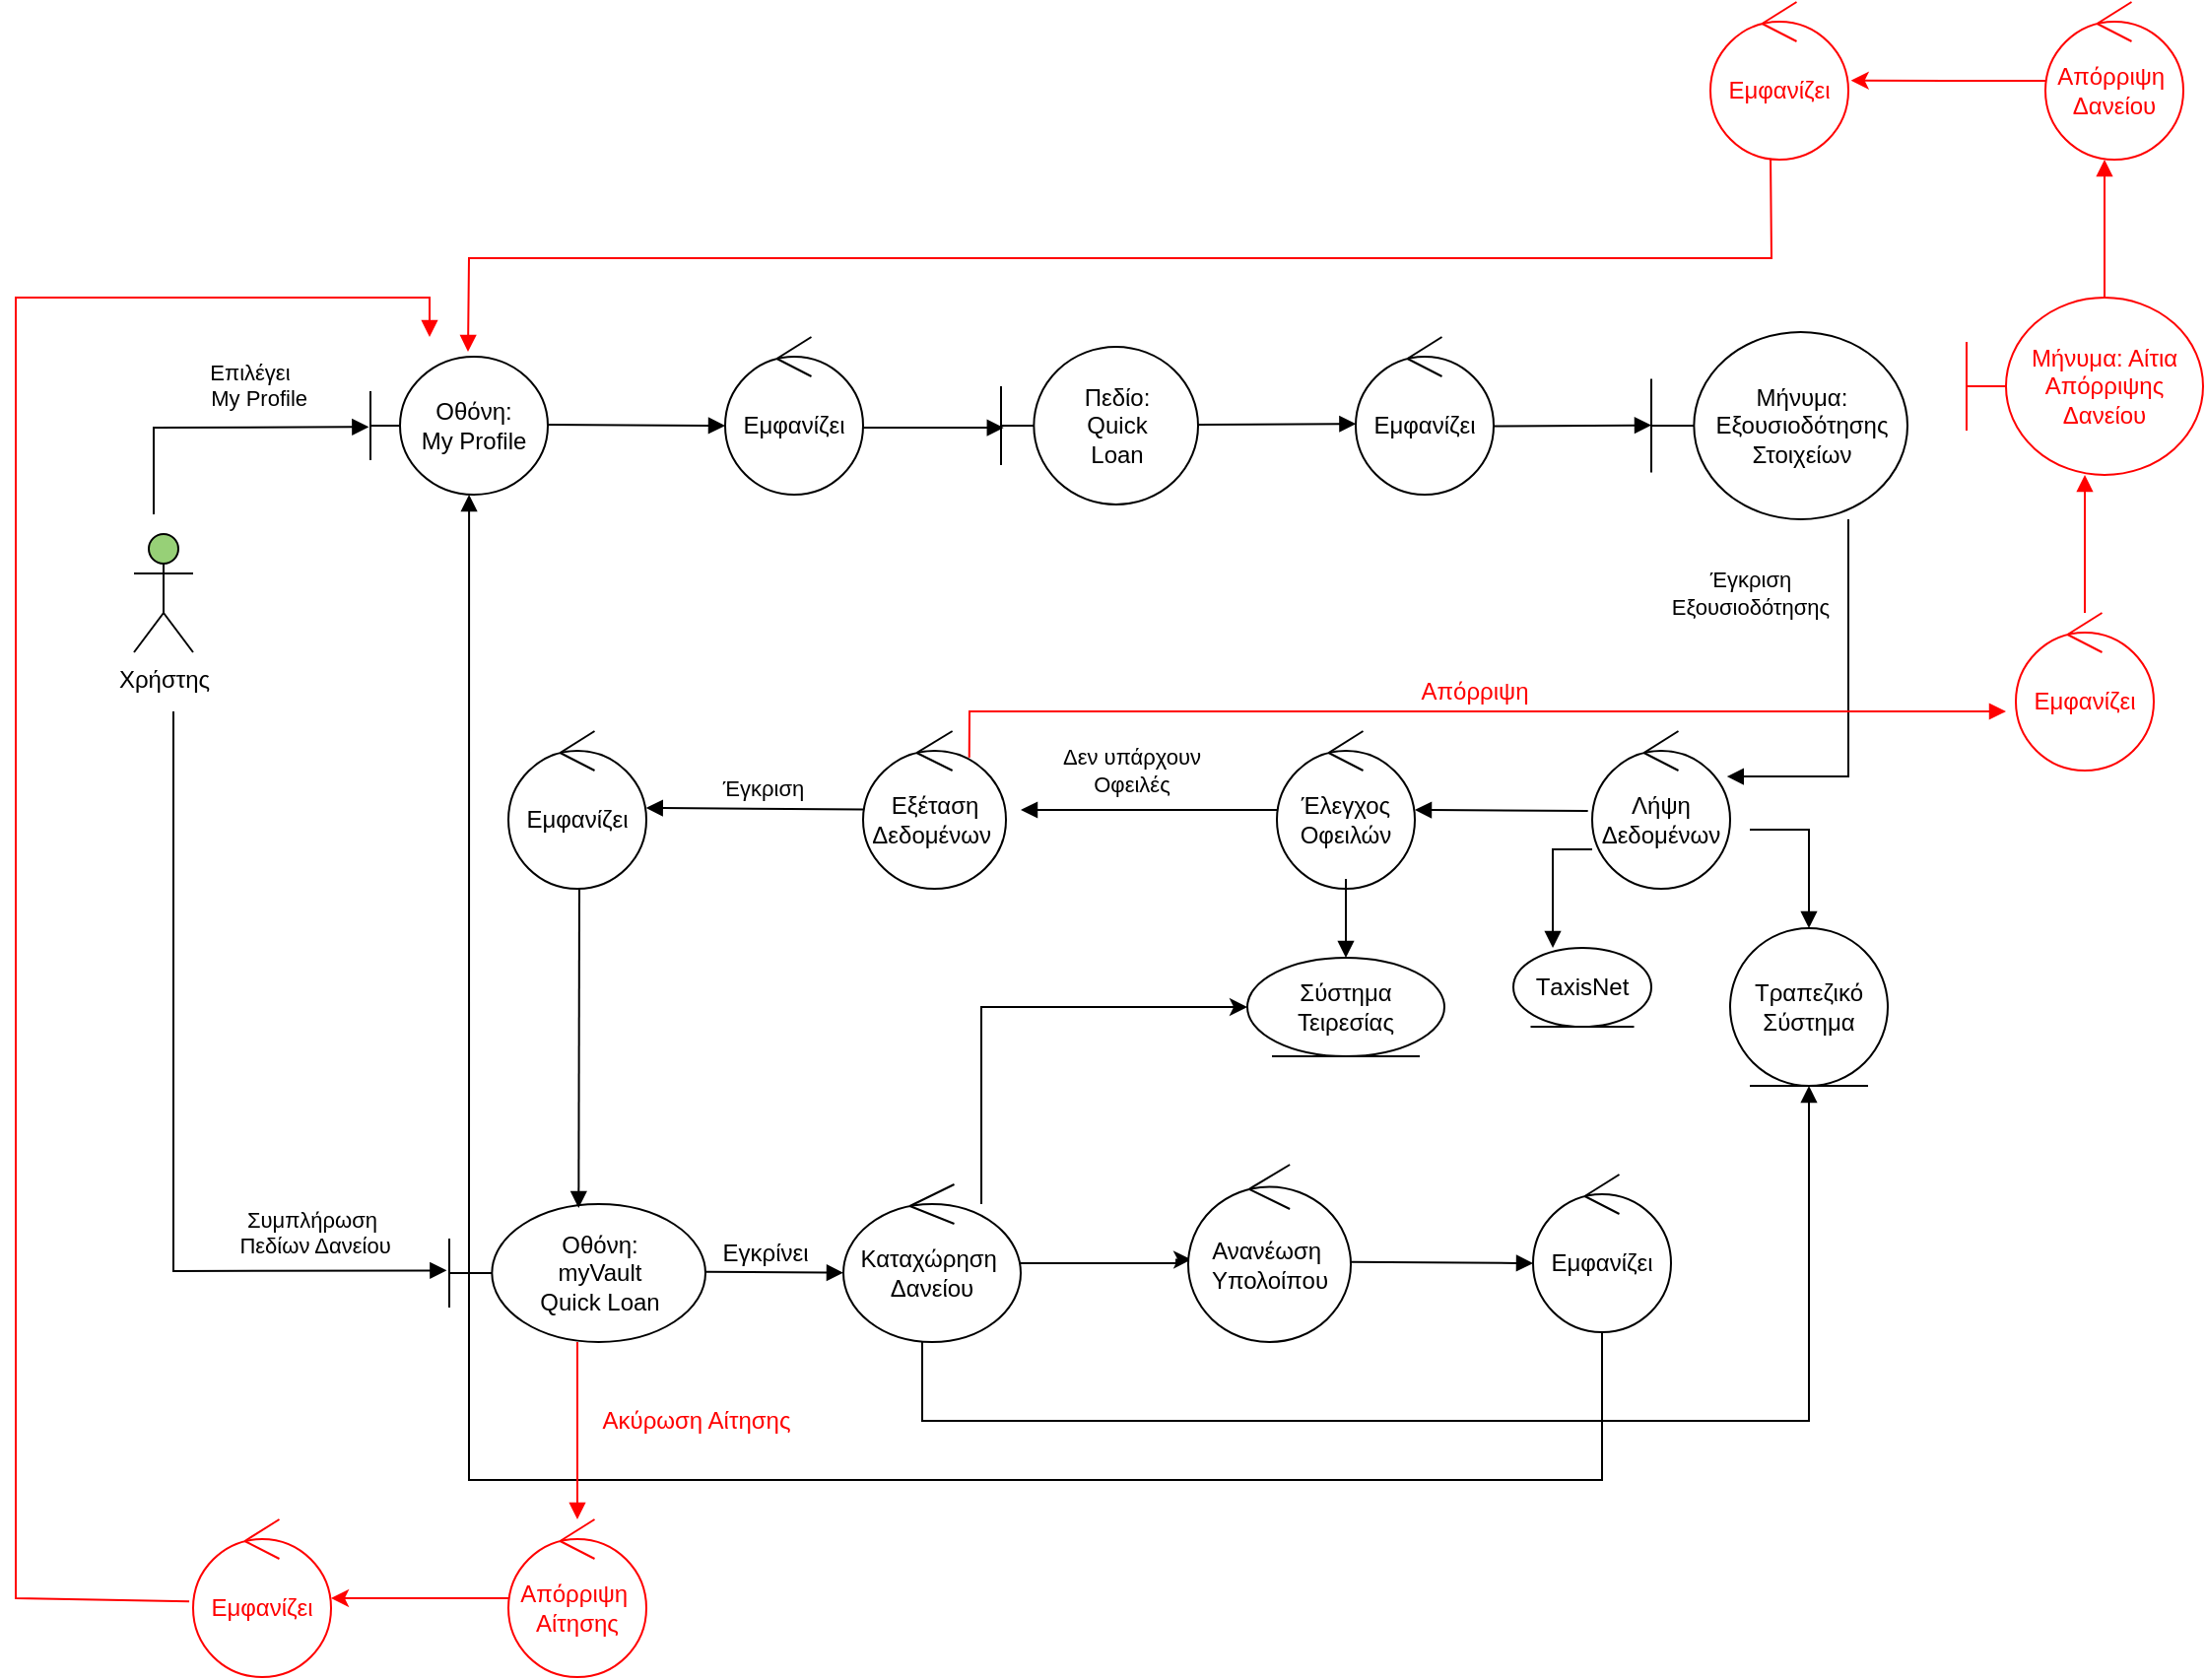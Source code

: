 <mxfile version="19.0.0" type="github"><diagram id="YCwGH_SB2xus5xIAqySZ" name="Page-1"><mxGraphModel dx="2106" dy="781" grid="1" gridSize="10" guides="1" tooltips="1" connect="1" arrows="1" fold="1" page="0" pageScale="1" pageWidth="827" pageHeight="1169" math="0" shadow="0"><root><mxCell id="0"/><mxCell id="1" parent="0"/><mxCell id="uZDVhE3vF0hfkzC2JgJo-2" value="Οθόνη:&lt;br&gt;My Profile" style="shape=umlBoundary;whiteSpace=wrap;html=1;" parent="1" vertex="1"><mxGeometry x="220" y="210" width="90" height="70" as="geometry"/></mxCell><mxCell id="uZDVhE3vF0hfkzC2JgJo-3" value="Επιλέγει&amp;nbsp;&lt;br&gt;&amp;nbsp; My Profile" style="html=1;verticalAlign=bottom;endArrow=block;rounded=0;entryX=-0.009;entryY=0.509;entryDx=0;entryDy=0;entryPerimeter=0;" parent="1" target="uZDVhE3vF0hfkzC2JgJo-2" edge="1"><mxGeometry x="0.228" y="6" width="80" relative="1" as="geometry"><mxPoint x="110" y="290" as="sourcePoint"/><mxPoint x="190" y="244.5" as="targetPoint"/><Array as="points"><mxPoint x="110" y="246"/></Array><mxPoint as="offset"/></mxGeometry></mxCell><mxCell id="uZDVhE3vF0hfkzC2JgJo-4" value="Χρήστης" style="shape=umlActor;verticalLabelPosition=bottom;verticalAlign=top;html=1;outlineConnect=0;fillColor=#97D077;" parent="1" vertex="1"><mxGeometry x="100" y="300" width="30" height="60" as="geometry"/></mxCell><mxCell id="uZDVhE3vF0hfkzC2JgJo-5" value="Εμφανίζει" style="ellipse;shape=umlControl;whiteSpace=wrap;html=1;" parent="1" vertex="1"><mxGeometry x="400" y="200" width="70" height="80" as="geometry"/></mxCell><mxCell id="uZDVhE3vF0hfkzC2JgJo-6" value="Πεδίο:&lt;br&gt;Quick&lt;br&gt;Loan" style="shape=umlBoundary;whiteSpace=wrap;html=1;" parent="1" vertex="1"><mxGeometry x="540" y="205" width="100" height="80" as="geometry"/></mxCell><mxCell id="uZDVhE3vF0hfkzC2JgJo-7" value="" style="html=1;verticalAlign=bottom;endArrow=block;rounded=0;entryX=0.014;entryY=0.513;entryDx=0;entryDy=0;entryPerimeter=0;" parent="1" target="uZDVhE3vF0hfkzC2JgJo-6" edge="1"><mxGeometry width="80" relative="1" as="geometry"><mxPoint x="470" y="246" as="sourcePoint"/><mxPoint x="700" y="220" as="targetPoint"/><Array as="points"/></mxGeometry></mxCell><mxCell id="uZDVhE3vF0hfkzC2JgJo-8" value="" style="html=1;verticalAlign=bottom;endArrow=block;rounded=0;" parent="1" edge="1"><mxGeometry width="80" relative="1" as="geometry"><mxPoint x="310" y="244.52" as="sourcePoint"/><mxPoint x="400" y="245" as="targetPoint"/><Array as="points"/></mxGeometry></mxCell><mxCell id="uZDVhE3vF0hfkzC2JgJo-11" value="Εμφανίζει" style="ellipse;shape=umlControl;whiteSpace=wrap;html=1;" parent="1" vertex="1"><mxGeometry x="720" y="200" width="70" height="80" as="geometry"/></mxCell><mxCell id="uZDVhE3vF0hfkzC2JgJo-12" value="Μήνυμα:&lt;br&gt;Εξουσιοδότησης&lt;br&gt;Στοιχείων" style="shape=umlBoundary;whiteSpace=wrap;html=1;" parent="1" vertex="1"><mxGeometry x="870" y="197.5" width="130" height="95" as="geometry"/></mxCell><mxCell id="uZDVhE3vF0hfkzC2JgJo-13" value="" style="html=1;verticalAlign=bottom;endArrow=block;rounded=0;entryX=0.003;entryY=0.551;entryDx=0;entryDy=0;entryPerimeter=0;" parent="1" target="uZDVhE3vF0hfkzC2JgJo-11" edge="1"><mxGeometry width="80" relative="1" as="geometry"><mxPoint x="640" y="244.52" as="sourcePoint"/><mxPoint x="711.4" y="244.56" as="targetPoint"/><Array as="points"/></mxGeometry></mxCell><mxCell id="uZDVhE3vF0hfkzC2JgJo-14" value="" style="html=1;verticalAlign=bottom;endArrow=block;rounded=0;entryX=0.003;entryY=0.551;entryDx=0;entryDy=0;entryPerimeter=0;" parent="1" edge="1"><mxGeometry width="80" relative="1" as="geometry"><mxPoint x="789.79" y="245.22" as="sourcePoint"/><mxPoint x="870" y="244.78" as="targetPoint"/><Array as="points"/></mxGeometry></mxCell><mxCell id="uZDVhE3vF0hfkzC2JgJo-20" value="" style="html=1;verticalAlign=bottom;endArrow=block;rounded=0;entryX=0.977;entryY=0.288;entryDx=0;entryDy=0;entryPerimeter=0;" parent="1" target="uZDVhE3vF0hfkzC2JgJo-21" edge="1"><mxGeometry width="80" relative="1" as="geometry"><mxPoint x="970" y="292.5" as="sourcePoint"/><mxPoint x="970" y="400" as="targetPoint"/><Array as="points"><mxPoint x="970" y="423"/></Array></mxGeometry></mxCell><mxCell id="uZDVhE3vF0hfkzC2JgJo-21" value="Λήψη Δεδομένων" style="ellipse;shape=umlControl;whiteSpace=wrap;html=1;" parent="1" vertex="1"><mxGeometry x="840" y="400" width="70" height="80" as="geometry"/></mxCell><mxCell id="uZDVhE3vF0hfkzC2JgJo-22" value="ΤaxisNet" style="ellipse;shape=umlEntity;whiteSpace=wrap;html=1;" parent="1" vertex="1"><mxGeometry x="800" y="510" width="70" height="40" as="geometry"/></mxCell><mxCell id="uZDVhE3vF0hfkzC2JgJo-23" value="Τραπεζικό Σύστημα" style="ellipse;shape=umlEntity;whiteSpace=wrap;html=1;" parent="1" vertex="1"><mxGeometry x="910" y="500" width="80" height="80" as="geometry"/></mxCell><mxCell id="uZDVhE3vF0hfkzC2JgJo-24" value="" style="html=1;verticalAlign=bottom;endArrow=block;rounded=0;entryX=0.286;entryY=0;entryDx=0;entryDy=0;entryPerimeter=0;" parent="1" target="uZDVhE3vF0hfkzC2JgJo-22" edge="1"><mxGeometry width="80" relative="1" as="geometry"><mxPoint x="840" y="460" as="sourcePoint"/><mxPoint x="790" y="530" as="targetPoint"/><Array as="points"><mxPoint x="820" y="460"/></Array></mxGeometry></mxCell><mxCell id="uZDVhE3vF0hfkzC2JgJo-25" value="" style="html=1;verticalAlign=bottom;endArrow=block;rounded=0;entryX=0.5;entryY=0;entryDx=0;entryDy=0;" parent="1" target="uZDVhE3vF0hfkzC2JgJo-23" edge="1"><mxGeometry width="80" relative="1" as="geometry"><mxPoint x="920" y="450" as="sourcePoint"/><mxPoint x="960" y="530" as="targetPoint"/><Array as="points"><mxPoint x="950" y="450"/></Array></mxGeometry></mxCell><mxCell id="uZDVhE3vF0hfkzC2JgJo-26" value="" style="html=1;verticalAlign=bottom;endArrow=block;rounded=0;exitX=-0.031;exitY=0.506;exitDx=0;exitDy=0;exitPerimeter=0;" parent="1" source="uZDVhE3vF0hfkzC2JgJo-21" target="uZDVhE3vF0hfkzC2JgJo-33" edge="1"><mxGeometry width="80" relative="1" as="geometry"><mxPoint x="920" y="440" as="sourcePoint"/><mxPoint x="780" y="440" as="targetPoint"/></mxGeometry></mxCell><mxCell id="uZDVhE3vF0hfkzC2JgJo-33" value="Έλεγχος Οφειλών" style="ellipse;shape=umlControl;whiteSpace=wrap;html=1;" parent="1" vertex="1"><mxGeometry x="680" y="400" width="70" height="80" as="geometry"/></mxCell><mxCell id="uZDVhE3vF0hfkzC2JgJo-34" value="Σύστημα&lt;br&gt;Τειρεσίας" style="ellipse;shape=umlEntity;whiteSpace=wrap;html=1;" parent="1" vertex="1"><mxGeometry x="665" y="515" width="100" height="50" as="geometry"/></mxCell><mxCell id="uZDVhE3vF0hfkzC2JgJo-35" value="" style="html=1;verticalAlign=bottom;endArrow=block;rounded=0;entryX=0.5;entryY=0;entryDx=0;entryDy=0;" parent="1" target="uZDVhE3vF0hfkzC2JgJo-34" edge="1"><mxGeometry width="80" relative="1" as="geometry"><mxPoint x="715" y="475" as="sourcePoint"/><mxPoint x="795" y="475" as="targetPoint"/></mxGeometry></mxCell><mxCell id="uZDVhE3vF0hfkzC2JgJo-37" value="" style="html=1;verticalAlign=bottom;endArrow=block;rounded=0;exitX=0;exitY=0.5;exitDx=0;exitDy=0;exitPerimeter=0;" parent="1" source="uZDVhE3vF0hfkzC2JgJo-33" edge="1"><mxGeometry width="80" relative="1" as="geometry"><mxPoint x="554.93" y="440.24" as="sourcePoint"/><mxPoint x="550" y="440" as="targetPoint"/></mxGeometry></mxCell><mxCell id="uZDVhE3vF0hfkzC2JgJo-38" value="Δεν υπάρχουν &lt;br&gt;Οφειλές" style="edgeLabel;html=1;align=center;verticalAlign=middle;resizable=0;points=[];" parent="uZDVhE3vF0hfkzC2JgJo-37" vertex="1" connectable="0"><mxGeometry x="0.439" y="1" relative="1" as="geometry"><mxPoint x="19" y="-21" as="offset"/></mxGeometry></mxCell><mxCell id="uZDVhE3vF0hfkzC2JgJo-39" value="Εξέταση Δεδομένων&amp;nbsp;" style="ellipse;shape=umlControl;whiteSpace=wrap;html=1;" parent="1" vertex="1"><mxGeometry x="470" y="400" width="72.5" height="80" as="geometry"/></mxCell><mxCell id="uZDVhE3vF0hfkzC2JgJo-40" value="" style="html=1;verticalAlign=bottom;endArrow=block;rounded=0;entryX=0.998;entryY=0.487;entryDx=0;entryDy=0;entryPerimeter=0;" parent="1" target="uZDVhE3vF0hfkzC2JgJo-43" edge="1" source="uZDVhE3vF0hfkzC2JgJo-39"><mxGeometry width="80" relative="1" as="geometry"><mxPoint x="320.0" y="439.76" as="sourcePoint"/><mxPoint x="205.07" y="439.52" as="targetPoint"/></mxGeometry></mxCell><mxCell id="uZDVhE3vF0hfkzC2JgJo-41" value="Έγκριση" style="edgeLabel;html=1;align=center;verticalAlign=middle;resizable=0;points=[];" parent="uZDVhE3vF0hfkzC2JgJo-40" vertex="1" connectable="0"><mxGeometry x="0.439" y="1" relative="1" as="geometry"><mxPoint x="28" y="-11" as="offset"/></mxGeometry></mxCell><mxCell id="uZDVhE3vF0hfkzC2JgJo-43" value="Εμφανίζει" style="ellipse;shape=umlControl;whiteSpace=wrap;html=1;" parent="1" vertex="1"><mxGeometry x="290" y="400" width="70" height="80" as="geometry"/></mxCell><mxCell id="uZDVhE3vF0hfkzC2JgJo-44" value="Οθόνη:&lt;br&gt;myVault&lt;br&gt;Quick Loan" style="shape=umlBoundary;whiteSpace=wrap;html=1;" parent="1" vertex="1"><mxGeometry x="260" y="640" width="130" height="70" as="geometry"/></mxCell><mxCell id="uZDVhE3vF0hfkzC2JgJo-45" value="" style="html=1;verticalAlign=bottom;endArrow=block;rounded=0;entryX=0.505;entryY=0.029;entryDx=0;entryDy=0;entryPerimeter=0;" parent="1" edge="1" target="uZDVhE3vF0hfkzC2JgJo-44"><mxGeometry width="80" relative="1" as="geometry"><mxPoint x="326" y="480" as="sourcePoint"/><mxPoint x="324" y="560" as="targetPoint"/></mxGeometry></mxCell><mxCell id="uZDVhE3vF0hfkzC2JgJo-46" value="Συμπλήρωση&lt;br&gt;&amp;nbsp;Πεδίων Δανείου" style="html=1;verticalAlign=bottom;endArrow=block;rounded=0;entryX=-0.01;entryY=0.481;entryDx=0;entryDy=0;entryPerimeter=0;" parent="1" target="uZDVhE3vF0hfkzC2JgJo-44" edge="1"><mxGeometry x="0.675" y="4" width="80" relative="1" as="geometry"><mxPoint x="120" y="390" as="sourcePoint"/><mxPoint x="50" y="590" as="targetPoint"/><Array as="points"><mxPoint x="120" y="440"/><mxPoint x="120" y="620"/><mxPoint x="120" y="674"/></Array><mxPoint as="offset"/></mxGeometry></mxCell><mxCell id="LNbwhBcq_5PQAUgvE-5e-14" style="edgeStyle=orthogonalEdgeStyle;rounded=0;orthogonalLoop=1;jettySize=auto;html=1;entryX=0.019;entryY=0.535;entryDx=0;entryDy=0;entryPerimeter=0;" edge="1" parent="1" source="uZDVhE3vF0hfkzC2JgJo-49" target="uZDVhE3vF0hfkzC2JgJo-52"><mxGeometry relative="1" as="geometry"><Array as="points"><mxPoint x="629" y="670"/></Array></mxGeometry></mxCell><mxCell id="uZDVhE3vF0hfkzC2JgJo-49" value="Καταχώρηση&amp;nbsp;&lt;br&gt;Δανείου" style="ellipse;shape=umlControl;whiteSpace=wrap;html=1;" parent="1" vertex="1"><mxGeometry x="460" y="630" width="90" height="80" as="geometry"/></mxCell><mxCell id="uZDVhE3vF0hfkzC2JgJo-50" value="" style="html=1;verticalAlign=bottom;endArrow=block;rounded=0;" parent="1" edge="1"><mxGeometry width="80" relative="1" as="geometry"><mxPoint x="390" y="674.41" as="sourcePoint"/><mxPoint x="460" y="674.83" as="targetPoint"/><Array as="points"/></mxGeometry></mxCell><mxCell id="uZDVhE3vF0hfkzC2JgJo-52" value="Ανανέωση&amp;nbsp;&lt;br&gt;Υπολοίπου" style="ellipse;shape=umlControl;whiteSpace=wrap;html=1;" parent="1" vertex="1"><mxGeometry x="635" y="620" width="82.5" height="90" as="geometry"/></mxCell><mxCell id="uZDVhE3vF0hfkzC2JgJo-53" value="" style="html=1;verticalAlign=bottom;endArrow=block;rounded=0;entryX=0.5;entryY=1;entryDx=0;entryDy=0;" parent="1" target="uZDVhE3vF0hfkzC2JgJo-23" edge="1"><mxGeometry width="80" relative="1" as="geometry"><mxPoint x="500" y="710" as="sourcePoint"/><mxPoint x="1040" y="720" as="targetPoint"/><Array as="points"><mxPoint x="500" y="750"/><mxPoint x="950" y="750"/></Array></mxGeometry></mxCell><mxCell id="uZDVhE3vF0hfkzC2JgJo-55" value="" style="html=1;verticalAlign=bottom;endArrow=block;rounded=0;" parent="1" edge="1"><mxGeometry width="80" relative="1" as="geometry"><mxPoint x="717.5" y="669.41" as="sourcePoint"/><mxPoint x="810" y="670" as="targetPoint"/></mxGeometry></mxCell><mxCell id="uZDVhE3vF0hfkzC2JgJo-56" value="Εμφανίζει" style="ellipse;shape=umlControl;whiteSpace=wrap;html=1;" parent="1" vertex="1"><mxGeometry x="810" y="625" width="70" height="80" as="geometry"/></mxCell><mxCell id="uZDVhE3vF0hfkzC2JgJo-58" value="" style="html=1;verticalAlign=bottom;endArrow=block;rounded=0;entryX=0.556;entryY=1;entryDx=0;entryDy=0;entryPerimeter=0;" parent="1" source="uZDVhE3vF0hfkzC2JgJo-56" target="uZDVhE3vF0hfkzC2JgJo-2" edge="1"><mxGeometry width="80" relative="1" as="geometry"><mxPoint x="680" y="700" as="sourcePoint"/><mxPoint x="190" y="870" as="targetPoint"/><Array as="points"><mxPoint x="845" y="780"/><mxPoint x="270" y="780"/></Array></mxGeometry></mxCell><mxCell id="uZDVhE3vF0hfkzC2JgJo-64" value="&lt;font color=&quot;#ff0000&quot;&gt;Εμφανίζει&lt;/font&gt;" style="ellipse;shape=umlControl;whiteSpace=wrap;html=1;strokeColor=#FF0000;" parent="1" vertex="1"><mxGeometry x="900" y="30" width="70" height="80" as="geometry"/></mxCell><mxCell id="uZDVhE3vF0hfkzC2JgJo-65" value="" style="html=1;verticalAlign=bottom;endArrow=block;rounded=0;exitX=0.436;exitY=0.993;exitDx=0;exitDy=0;exitPerimeter=0;strokeColor=#FF0000;entryX=0.55;entryY=-0.036;entryDx=0;entryDy=0;entryPerimeter=0;" parent="1" source="uZDVhE3vF0hfkzC2JgJo-64" target="uZDVhE3vF0hfkzC2JgJo-2" edge="1"><mxGeometry width="80" relative="1" as="geometry"><mxPoint x="682.54" y="184.46" as="sourcePoint"/><mxPoint x="580" y="120" as="targetPoint"/><Array as="points"><mxPoint x="931" y="160"/><mxPoint x="270" y="160"/></Array></mxGeometry></mxCell><mxCell id="uZDVhE3vF0hfkzC2JgJo-67" value="" style="html=1;verticalAlign=bottom;endArrow=block;rounded=0;fontColor=#FF0000;strokeColor=#FF0000;exitX=0.743;exitY=0.168;exitDx=0;exitDy=0;exitPerimeter=0;" parent="1" source="uZDVhE3vF0hfkzC2JgJo-39" edge="1"><mxGeometry width="80" relative="1" as="geometry"><mxPoint x="640" y="398.89" as="sourcePoint"/><mxPoint x="1050" y="390" as="targetPoint"/><Array as="points"><mxPoint x="524" y="390"/></Array></mxGeometry></mxCell><mxCell id="uZDVhE3vF0hfkzC2JgJo-68" value="&lt;font color=&quot;#ff0000&quot;&gt;Εμφανίζει&lt;/font&gt;" style="ellipse;shape=umlControl;whiteSpace=wrap;html=1;strokeColor=#FF0000;" parent="1" vertex="1"><mxGeometry x="1055" y="340" width="70" height="80" as="geometry"/></mxCell><mxCell id="uZDVhE3vF0hfkzC2JgJo-69" value="" style="html=1;verticalAlign=bottom;endArrow=block;rounded=0;fontColor=#FF0000;strokeColor=#FF0000;" parent="1" edge="1"><mxGeometry width="80" relative="1" as="geometry"><mxPoint x="1090" y="340" as="sourcePoint"/><mxPoint x="1090" y="270" as="targetPoint"/></mxGeometry></mxCell><mxCell id="uZDVhE3vF0hfkzC2JgJo-70" value="Μήνυμα: Αίτια Απόρριψης Δανείου" style="shape=umlBoundary;whiteSpace=wrap;html=1;fontColor=#FF0000;strokeColor=#FF0000;" parent="1" vertex="1"><mxGeometry x="1030" y="180" width="120" height="90" as="geometry"/></mxCell><mxCell id="LNbwhBcq_5PQAUgvE-5e-21" style="edgeStyle=orthogonalEdgeStyle;rounded=0;orthogonalLoop=1;jettySize=auto;html=1;entryX=1.019;entryY=0.498;entryDx=0;entryDy=0;entryPerimeter=0;fontColor=#FF0000;strokeColor=#FF0000;" edge="1" parent="1" source="uZDVhE3vF0hfkzC2JgJo-71" target="uZDVhE3vF0hfkzC2JgJo-64"><mxGeometry relative="1" as="geometry"/></mxCell><mxCell id="uZDVhE3vF0hfkzC2JgJo-71" value="&lt;font color=&quot;#ff0000&quot;&gt;Απόρριψη&amp;nbsp;&lt;br&gt;Δανείου&lt;br&gt;&lt;/font&gt;" style="ellipse;shape=umlControl;whiteSpace=wrap;html=1;strokeColor=#FF0000;" parent="1" vertex="1"><mxGeometry x="1070" y="30" width="70" height="80" as="geometry"/></mxCell><mxCell id="uZDVhE3vF0hfkzC2JgJo-72" value="" style="html=1;verticalAlign=bottom;endArrow=block;rounded=0;fontColor=#FF0000;strokeColor=#FF0000;" parent="1" edge="1"><mxGeometry width="80" relative="1" as="geometry"><mxPoint x="1100.0" y="180.0" as="sourcePoint"/><mxPoint x="1100.0" y="110" as="targetPoint"/></mxGeometry></mxCell><mxCell id="uZDVhE3vF0hfkzC2JgJo-76" value="" style="html=1;verticalAlign=bottom;endArrow=block;rounded=0;fontColor=#FF0000;strokeColor=#FF0000;" parent="1" source="uZDVhE3vF0hfkzC2JgJo-44" edge="1"><mxGeometry width="80" relative="1" as="geometry"><mxPoint x="180" y="760" as="sourcePoint"/><mxPoint x="325" y="800" as="targetPoint"/></mxGeometry></mxCell><mxCell id="uZDVhE3vF0hfkzC2JgJo-81" value="" style="edgeStyle=orthogonalEdgeStyle;rounded=0;orthogonalLoop=1;jettySize=auto;html=1;fontColor=#FF0000;strokeColor=#FF0000;" parent="1" source="uZDVhE3vF0hfkzC2JgJo-77" target="uZDVhE3vF0hfkzC2JgJo-78" edge="1"><mxGeometry relative="1" as="geometry"/></mxCell><mxCell id="uZDVhE3vF0hfkzC2JgJo-77" value="&lt;font color=&quot;#ff0000&quot;&gt;Απόρριψη&amp;nbsp;&lt;br&gt;Αίτησης&lt;br&gt;&lt;/font&gt;" style="ellipse;shape=umlControl;whiteSpace=wrap;html=1;strokeColor=#FF0000;" parent="1" vertex="1"><mxGeometry x="290" y="800" width="70" height="80" as="geometry"/></mxCell><mxCell id="uZDVhE3vF0hfkzC2JgJo-78" value="&lt;font color=&quot;#ff0000&quot;&gt;Εμφανίζει&lt;/font&gt;" style="ellipse;shape=umlControl;whiteSpace=wrap;html=1;strokeColor=#FF0000;" parent="1" vertex="1"><mxGeometry x="130" y="800" width="70" height="80" as="geometry"/></mxCell><mxCell id="uZDVhE3vF0hfkzC2JgJo-84" value="" style="html=1;verticalAlign=bottom;endArrow=block;rounded=0;fontColor=#FF0000;strokeColor=#FF0000;exitX=-0.028;exitY=0.52;exitDx=0;exitDy=0;exitPerimeter=0;" parent="1" source="uZDVhE3vF0hfkzC2JgJo-78" edge="1"><mxGeometry width="80" relative="1" as="geometry"><mxPoint x="-40" y="220" as="sourcePoint"/><mxPoint x="250" y="200" as="targetPoint"/><Array as="points"><mxPoint x="40" y="840"/><mxPoint x="40" y="180"/><mxPoint x="250" y="180"/></Array></mxGeometry></mxCell><mxCell id="LNbwhBcq_5PQAUgvE-5e-16" value="" style="endArrow=classic;html=1;rounded=0;exitX=0.778;exitY=0.125;exitDx=0;exitDy=0;exitPerimeter=0;entryX=0;entryY=0.5;entryDx=0;entryDy=0;" edge="1" parent="1" source="uZDVhE3vF0hfkzC2JgJo-49" target="uZDVhE3vF0hfkzC2JgJo-34"><mxGeometry width="50" height="50" relative="1" as="geometry"><mxPoint x="620" y="490" as="sourcePoint"/><mxPoint x="670" y="440" as="targetPoint"/><Array as="points"><mxPoint x="530" y="540"/></Array></mxGeometry></mxCell><mxCell id="LNbwhBcq_5PQAUgvE-5e-17" value="Έγκριση &lt;br&gt;Εξουσιοδότησης" style="edgeLabel;html=1;align=center;verticalAlign=middle;resizable=0;points=[];" vertex="1" connectable="0" parent="1"><mxGeometry x="920.005" y="330.0" as="geometry"/></mxCell><mxCell id="LNbwhBcq_5PQAUgvE-5e-18" value="Εγκρίνει" style="text;html=1;align=center;verticalAlign=middle;resizable=0;points=[];autosize=1;strokeColor=none;fillColor=none;" vertex="1" parent="1"><mxGeometry x="390" y="655" width="60" height="20" as="geometry"/></mxCell><mxCell id="LNbwhBcq_5PQAUgvE-5e-19" value="Ακύρωση Αίτησης" style="text;html=1;align=center;verticalAlign=middle;resizable=0;points=[];autosize=1;strokeColor=none;fillColor=none;fontColor=#FF0000;" vertex="1" parent="1"><mxGeometry x="330" y="740" width="110" height="20" as="geometry"/></mxCell><mxCell id="LNbwhBcq_5PQAUgvE-5e-22" value="Απόρριψη" style="text;html=1;align=center;verticalAlign=middle;resizable=0;points=[];autosize=1;strokeColor=none;fillColor=none;fontColor=#FF0000;" vertex="1" parent="1"><mxGeometry x="745" y="370" width="70" height="20" as="geometry"/></mxCell></root></mxGraphModel></diagram></mxfile>